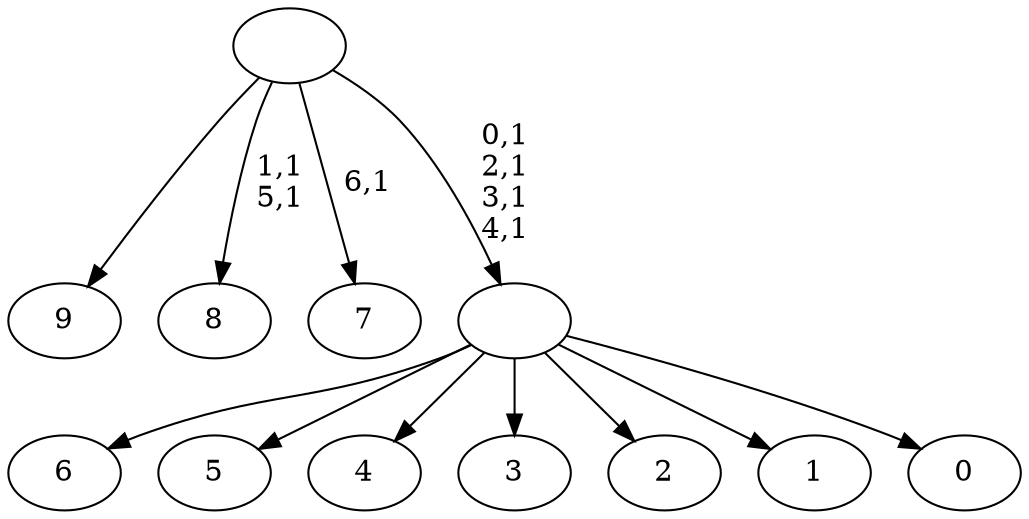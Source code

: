 digraph T {
	17 [label="9"]
	16 [label="8"]
	13 [label="7"]
	11 [label="6"]
	10 [label="5"]
	9 [label="4"]
	8 [label="3"]
	7 [label="2"]
	6 [label="1"]
	5 [label="0"]
	4 [label=""]
	0 [label=""]
	4 -> 11 [label=""]
	4 -> 10 [label=""]
	4 -> 9 [label=""]
	4 -> 8 [label=""]
	4 -> 7 [label=""]
	4 -> 6 [label=""]
	4 -> 5 [label=""]
	0 -> 4 [label="0,1\n2,1\n3,1\n4,1"]
	0 -> 13 [label="6,1"]
	0 -> 16 [label="1,1\n5,1"]
	0 -> 17 [label=""]
}
